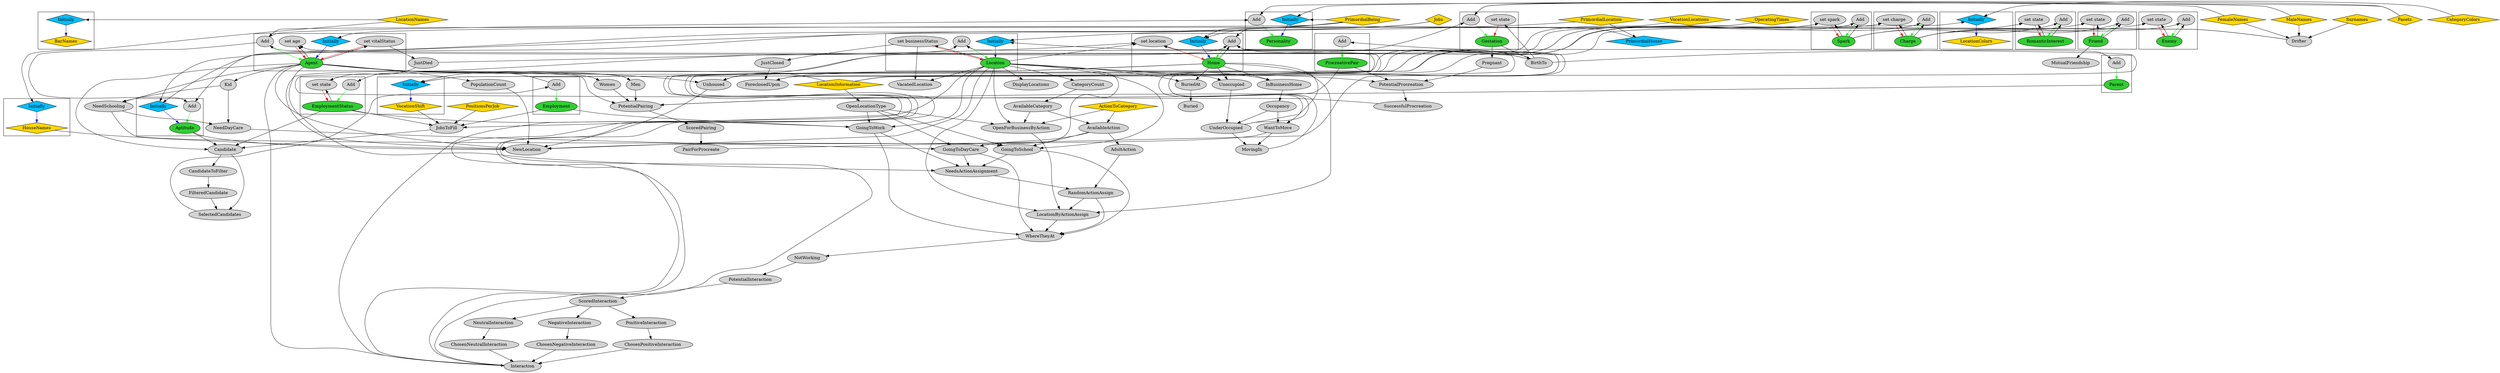 digraph {
node [ style="filled"]
subgraph "cluster_BarNames"{
v4 [ label = "BarNames" fillcolor="gold" shape="diamond"];
v5 [ label = "Initially" fillcolor="deepskyblue" shape="diamond"];
}
subgraph "cluster_HouseNames"{
v6 [ label = "HouseNames" fillcolor="gold" shape="diamond"];
v7 [ label = "Initially" fillcolor="deepskyblue" shape="diamond"];
}
subgraph "cluster_VocationShift"{
v15 [ label = "VocationShift" fillcolor="gold" shape="diamond"];
v16 [ label = "Initially" fillcolor="deepskyblue" shape="diamond"];
}
subgraph "cluster_LocationColors"{
v20 [ label = "LocationColors" fillcolor="gold" shape="diamond"];
v21 [ label = "Initially" fillcolor="deepskyblue" shape="diamond"];
}
subgraph "cluster_Agent"{
v22 [ label = "Agent" fillcolor="limegreen"];
v23 [ label = "Add"];
v41 [ label = "Initially" fillcolor="deepskyblue" shape="diamond"];
v42 [ label = "set vitalStatus"];
v43 [ label = "set age"];
}
subgraph "cluster_Personality"{
v44 [ label = "Personality" fillcolor="limegreen"];
v45 [ label = "Add"];
v46 [ label = "Initially" fillcolor="deepskyblue" shape="diamond"];
}
subgraph "cluster_Aptitude"{
v47 [ label = "Aptitude" fillcolor="limegreen"];
v48 [ label = "Add"];
v49 [ label = "Initially" fillcolor="deepskyblue" shape="diamond"];
}
subgraph "cluster_Friend"{
v113 [ label = "Friend" fillcolor="limegreen"];
v114 [ label = "Add"];
v115 [ label = "set state"];
}
subgraph "cluster_Enemy"{
v117 [ label = "Enemy" fillcolor="limegreen"];
v118 [ label = "Add"];
v119 [ label = "set state"];
}
subgraph "cluster_RomanticInterest"{
v120 [ label = "RomanticInterest" fillcolor="limegreen"];
v121 [ label = "Add"];
v122 [ label = "set state"];
}
subgraph "cluster_ProcreativePair"{
v31 [ label = "ProcreativePair" fillcolor="limegreen"];
v32 [ label = "Add"];
}
subgraph "cluster_Gestation"{
v26 [ label = "Gestation" fillcolor="limegreen"];
v27 [ label = "Add"];
v40 [ label = "set state"];
}
subgraph "cluster_Parent"{
v38 [ label = "Parent" fillcolor="limegreen"];
v39 [ label = "Add"];
}
subgraph "cluster_Location"{
v65 [ label = "Location" fillcolor="limegreen"];
v66 [ label = "Add"];
v81 [ label = "set businessStatus"];
v83 [ label = "Initially" fillcolor="deepskyblue" shape="diamond"];
}
subgraph "cluster_Home"{
v69 [ label = "Home" fillcolor="limegreen"];
v70 [ label = "Add"];
v76 [ label = "Initially" fillcolor="deepskyblue" shape="diamond"];
v78 [ label = "set location"];
}
subgraph "cluster_EmploymentStatus"{
v90 [ label = "EmploymentStatus" fillcolor="limegreen"];
v91 [ label = "Add"];
v99 [ label = "set state"];
}
subgraph "cluster_Employment"{
v92 [ label = "Add"];
v98 [ label = "Employment" fillcolor="limegreen"];
}
subgraph "cluster_Spark"{
v52 [ label = "Spark" fillcolor="limegreen"];
v53 [ label = "Add"];
v109 [ label = "set spark"];
}
subgraph "cluster_Charge"{
v110 [ label = "Charge" fillcolor="limegreen"];
v111 [ label = "Add"];
v112 [ label = "set charge"];
}
v0 [ label = "FemaleNames" fillcolor="gold" shape="diamond"];
v1 [ label = "MaleNames" fillcolor="gold" shape="diamond"];
v2 [ label = "Surnames" fillcolor="gold" shape="diamond"];
v3 [ label = "LocationNames" fillcolor="gold" shape="diamond"];
v8 [ label = "Facets" fillcolor="gold" shape="diamond"];
v9 [ label = "Jobs" fillcolor="gold" shape="diamond"];
v10 [ label = "PrimordialBeing" fillcolor="gold" shape="diamond"];
v11 [ label = "PrimordialLocation" fillcolor="gold" shape="diamond"];
v12 [ label = "LocationInformation" fillcolor="gold" shape="diamond"];
v13 [ label = "VocationLocations" fillcolor="gold" shape="diamond"];
v14 [ label = "OperatingTimes" fillcolor="gold" shape="diamond"];
v17 [ label = "PositionsPerJob" fillcolor="gold" shape="diamond"];
v18 [ label = "ActionToCategory" fillcolor="gold" shape="diamond"];
v19 [ label = "CategoryColors" fillcolor="gold" shape="diamond"];
v24 [ label = "Drifter"];
v25 [ label = "BirthTo"];
v28 [ label = "SuccessfulProcreation"];
v29 [ label = "PotentialProcreation"];
v30 [ label = "Pregnant"];
v33 [ label = "PairForProcreate"];
v34 [ label = "ScoredPairing"];
v35 [ label = "PotentialPairing"];
v36 [ label = "Women"];
v37 [ label = "Men"];
v50 [ label = "PopulationCount"];
v51 [ label = "JustDied"];
v54 [ label = "Interaction"];
v55 [ label = "ChosenPositiveInteraction"];
v56 [ label = "PositiveInteraction"];
v57 [ label = "ScoredInteraction"];
v58 [ label = "PotentialInteraction"];
v59 [ label = "NotWorking"];
v60 [ label = "WhereTheyAt"];
v61 [ label = "GoingToSchool"];
v62 [ label = "AvailableAction"];
v63 [ label = "AvailableCategory"];
v64 [ label = "CategoryCount"];
v67 [ label = "NewLocation"];
v68 [ label = "WantToMove"];
v71 [ label = "UnderOccupied"];
v72 [ label = "Occupancy"];
v73 [ label = "InBusinessHome"];
v74 [ label = "Unoccupied"];
v75 [ label = "Unhoused"];
v77 [ label = "PrimordialHouse" fillcolor="deepskyblue" shape="diamond"];
v79 [ label = "ForeclosedUpon"];
v80 [ label = "JustClosed"];
v82 [ label = "MovingIn"];
v84 [ label = "OpenLocationType"];
v85 [ label = "NeedSchooling"];
v86 [ label = "Kid"];
v87 [ label = "GoingToDayCare"];
v88 [ label = "NeedDayCare"];
v89 [ label = "GoingToWork"];
v93 [ label = "SelectedCandidates"];
v94 [ label = "FilteredCandidate"];
v95 [ label = "CandidateToFilter"];
v96 [ label = "Candidate"];
v97 [ label = "JobsToFill"];
v100 [ label = "RandomActionAssign"];
v101 [ label = "AdultAction"];
v102 [ label = "NeedsActionAssignment"];
v103 [ label = "LocationByActionAssign"];
v104 [ label = "OpenForBusinessByAction"];
v105 [ label = "ChosenNeutralInteraction"];
v106 [ label = "NeutralInteraction"];
v107 [ label = "ChosenNegativeInteraction"];
v108 [ label = "NegativeInteraction"];
v116 [ label = "MutualFriendship"];
v123 [ label = "VacatedLocation"];
v124 [ label = "DisplayLocations"];
v125 [ label = "BuriedAt"];
v126 [ label = "Buried"];
v5 -> v4 [ color="blue" ]
v3 -> v5 [ constraint="false" ]
v7 -> v6 [ color="blue" ]
v3 -> v7 [ constraint="false" ]
v16 -> v15 [ color="blue" ]
v13 -> v16 [ constraint="false" ]
v12 -> v16 [ constraint="false" ]
v14 -> v16 [ constraint="false" ]
v21 -> v20 [ color="blue" ]
v12 -> v21 [ constraint="false" ]
v19 -> v21 [ constraint="false" ]
v23 -> v22 [ color="green" ]
v24 -> v23 [ constraint="false" ]
v2 -> v24
v1 -> v24
v0 -> v24
v25 -> v23 [ constraint="false" ]
v26 -> v25
v27 -> v26 [ color="green" ]
v28 -> v27 [ constraint="false" ]
v29 -> v28
v30 -> v29
v26 -> v30
v31 -> v29
v32 -> v31 [ color="green" ]
v33 -> v32 [ constraint="false" ]
v34 -> v33
v35 -> v34
v31 -> v35
v36 -> v35
v22 -> v36
v37 -> v35
v22 -> v37
v22 -> v35
v38 -> v35
v39 -> v38 [ color="green" ]
v25 -> v39 [ constraint="false" ]
v22 -> v29
v1 -> v27 [ constraint="false" ]
v0 -> v27 [ constraint="false" ]
v40 -> v26 [ color="red" ]
v25 -> v40 [ constraint="false" ]
v41 -> v22 [ color="blue" ]
v10 -> v41 [ constraint="false" ]
v42 -> v22 [ color="red" ]
v22 -> v42 [ constraint="false" ]
v43 -> v22 [ color="red" ]
v25 -> v43 [ constraint="false" ]
v22 -> v43 [ constraint="false" ]
v45 -> v44 [ color="green" ]
v23 -> v45 [ constraint="false" ]
v8 -> v45 [ constraint="false" ]
v46 -> v44 [ color="blue" ]
v10 -> v46 [ constraint="false" ]
v8 -> v46 [ constraint="false" ]
v48 -> v47 [ color="green" ]
v23 -> v48 [ constraint="false" ]
v9 -> v48 [ constraint="false" ]
v49 -> v47 [ color="blue" ]
v10 -> v49 [ constraint="false" ]
v9 -> v49 [ constraint="false" ]
v22 -> v50
v42 -> v51
v53 -> v52 [ color="green" ]
v52 -> v53 [ constraint="false" ]
v54 -> v53 [ constraint="false" ]
v55 -> v54
v56 -> v55
v57 -> v56
v58 -> v57
v59 -> v58
v60 -> v59
v61 -> v60
v62 -> v61
v18 -> v62
v63 -> v62
v64 -> v63
v65 -> v64
v66 -> v65 [ color="green" ]
v67 -> v66 [ constraint="false" ]
v65 -> v67
v68 -> v67
v69 -> v68
v70 -> v69 [ color="green" ]
v25 -> v70 [ constraint="false" ]
v69 -> v70 [ constraint="false" ]
v71 -> v70 [ constraint="false" ]
v72 -> v71
v73 -> v72
v65 -> v73
v69 -> v73
v74 -> v71
v69 -> v74
v65 -> v74
v24 -> v70 [ constraint="false" ]
v75 -> v70 [ constraint="false" ]
v69 -> v75
v22 -> v75
v76 -> v69 [ color="blue" ]
v77 -> v76 [ constraint="false" ]
v11 -> v77
v10 -> v76 [ constraint="false" ]
v78 -> v69 [ color="red" ]
v51 -> v78 [ constraint="false" ]
v65 -> v78 [ constraint="false" ]
v71 -> v78 [ constraint="false" ]
v79 -> v78 [ constraint="false" ]
v69 -> v79
v80 -> v79
v81 -> v80
v65 -> v81 [ constraint="false" ]
v82 -> v78 [ constraint="false" ]
v68 -> v82
v71 -> v82
v72 -> v68
v6 -> v67
v75 -> v67
v47 -> v67
v22 -> v67
v50 -> v67
v12 -> v66 [ constraint="false" ]
v83 -> v65 [ color="blue" ]
v11 -> v83 [ constraint="false" ]
v12 -> v83 [ constraint="false" ]
v81 -> v65 [ color="red" ]
v84 -> v61
v12 -> v84
v65 -> v61
v85 -> v61
v86 -> v85
v22 -> v86
v22 -> v85
v87 -> v60
v62 -> v87
v84 -> v87
v65 -> v87
v88 -> v87
v85 -> v88
v86 -> v88
v89 -> v60
v84 -> v89
v65 -> v89
v90 -> v89
v91 -> v90 [ color="green" ]
v92 -> v91 [ constraint="false" ]
v93 -> v92 [ constraint="false" ]
v94 -> v93
v95 -> v94
v96 -> v95
v97 -> v96
v65 -> v97
v15 -> v97
v17 -> v97
v98 -> v97
v92 -> v98 [ color="green" ]
v90 -> v97
v22 -> v96
v90 -> v96
v47 -> v96
v96 -> v93
v99 -> v90 [ color="red" ]
v51 -> v99 [ constraint="false" ]
v90 -> v99 [ constraint="false" ]
v98 -> v89
v100 -> v60
v101 -> v100
v62 -> v101
v102 -> v100
v89 -> v102
v87 -> v102
v61 -> v102
v22 -> v102
v103 -> v60
v100 -> v103
v69 -> v103
v104 -> v103
v18 -> v104
v63 -> v104
v84 -> v104
v65 -> v104
v65 -> v103
v22 -> v54
v105 -> v54
v106 -> v105
v57 -> v106
v107 -> v54
v108 -> v107
v57 -> v108
v109 -> v52 [ color="red" ]
v54 -> v109 [ constraint="false" ]
v52 -> v109 [ constraint="false" ]
v111 -> v110 [ color="green" ]
v110 -> v111 [ constraint="false" ]
v54 -> v111 [ constraint="false" ]
v112 -> v110 [ color="red" ]
v54 -> v112 [ constraint="false" ]
v110 -> v112 [ constraint="false" ]
v114 -> v113 [ color="green" ]
v113 -> v114 [ constraint="false" ]
v110 -> v114 [ constraint="false" ]
v115 -> v113 [ color="red" ]
v110 -> v115 [ constraint="false" ]
v113 -> v115 [ constraint="false" ]
v113 -> v116
v118 -> v117 [ color="green" ]
v117 -> v118 [ constraint="false" ]
v110 -> v118 [ constraint="false" ]
v119 -> v117 [ color="red" ]
v110 -> v119 [ constraint="false" ]
v117 -> v119 [ constraint="false" ]
v121 -> v120 [ color="green" ]
v120 -> v121 [ constraint="false" ]
v52 -> v121 [ constraint="false" ]
v122 -> v120 [ color="red" ]
v52 -> v122 [ constraint="false" ]
v120 -> v122 [ constraint="false" ]
v81 -> v123
v65 -> v123
v65 -> v124
v65 -> v125
v69 -> v125
v125 -> v126
}
